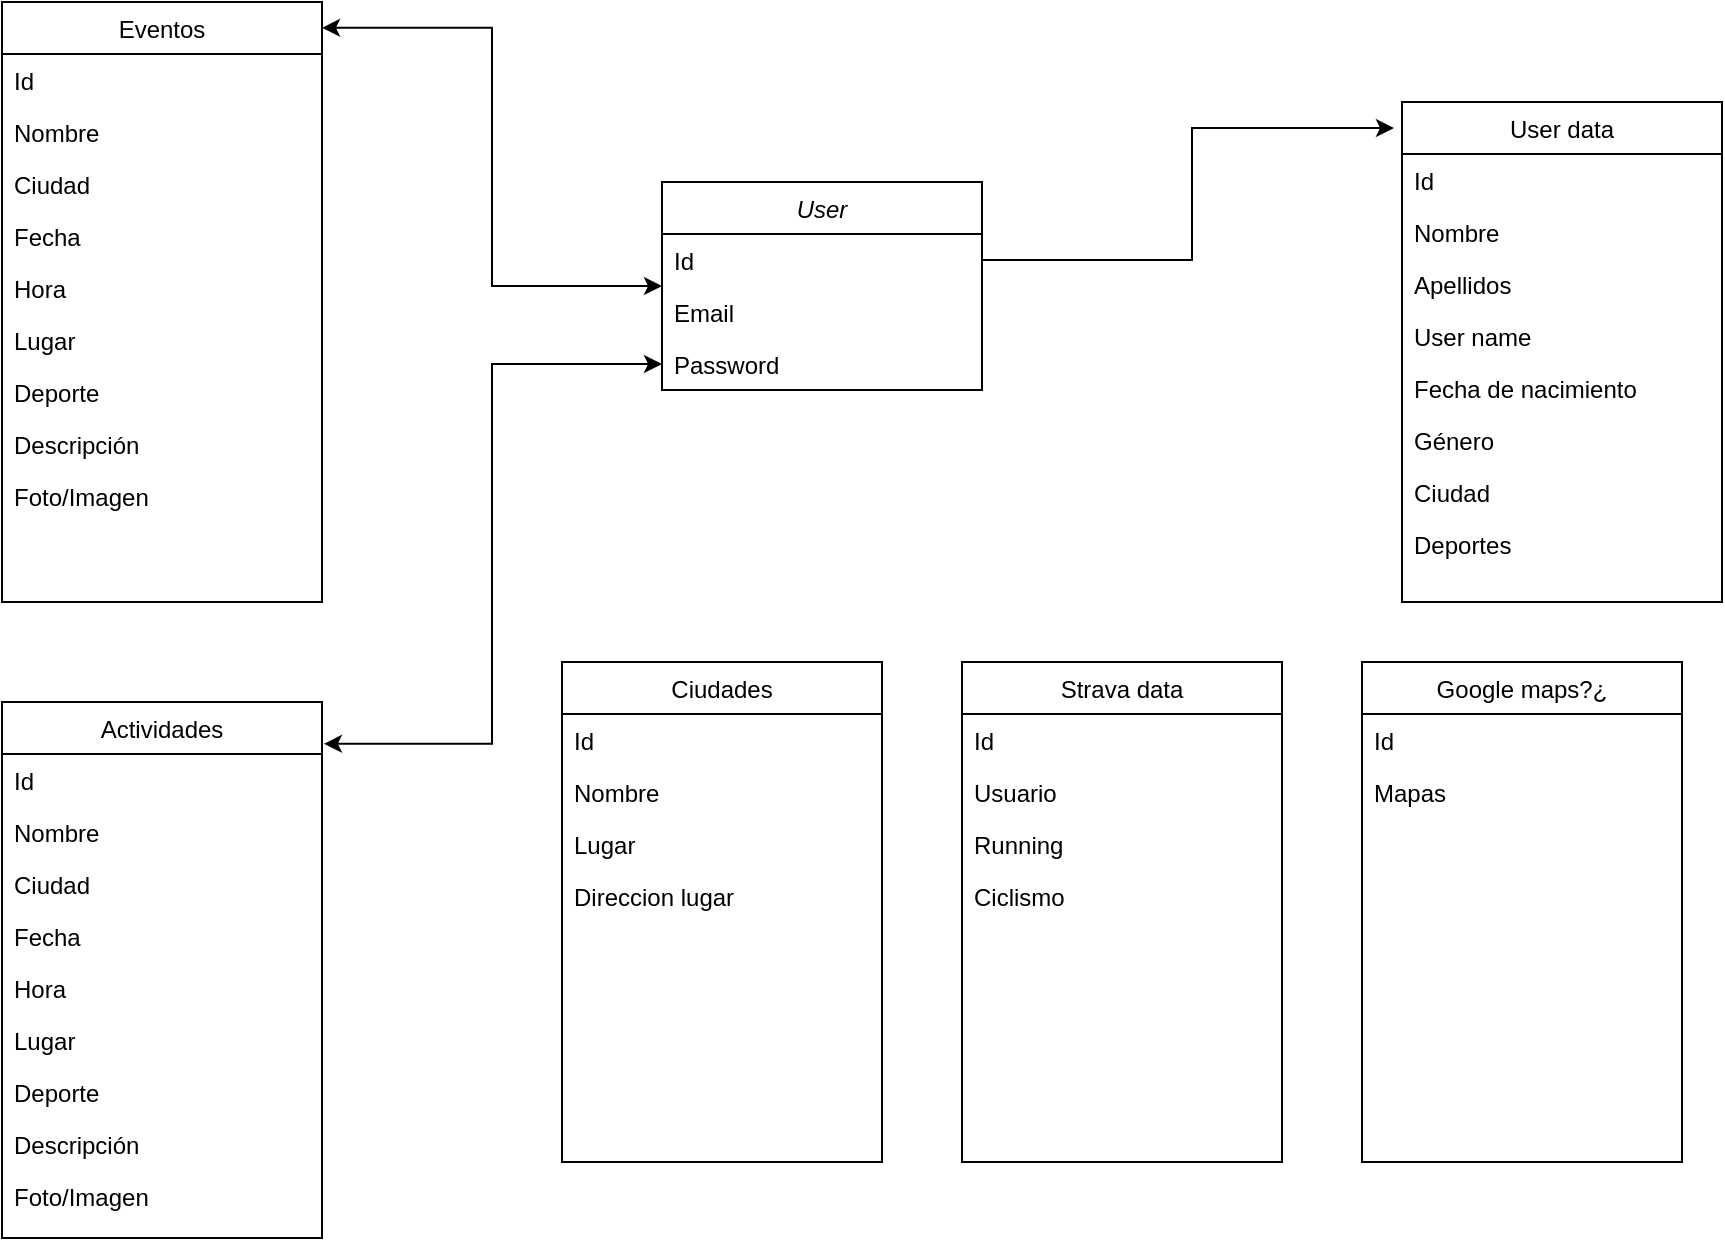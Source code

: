 <mxfile version="18.0.6" type="device"><diagram id="C5RBs43oDa-KdzZeNtuy" name="Page-1"><mxGraphModel dx="2178" dy="776" grid="1" gridSize="10" guides="1" tooltips="1" connect="1" arrows="1" fold="1" page="1" pageScale="1" pageWidth="827" pageHeight="1169" math="0" shadow="0"><root><mxCell id="WIyWlLk6GJQsqaUBKTNV-0"/><mxCell id="WIyWlLk6GJQsqaUBKTNV-1" parent="WIyWlLk6GJQsqaUBKTNV-0"/><mxCell id="_73YCj8LD-PxbEDDl4vs-12" style="edgeStyle=orthogonalEdgeStyle;rounded=0;orthogonalLoop=1;jettySize=auto;html=1;entryX=1;entryY=0.043;entryDx=0;entryDy=0;entryPerimeter=0;startArrow=classic;startFill=1;" edge="1" parent="WIyWlLk6GJQsqaUBKTNV-1" source="zkfFHV4jXpPFQw0GAbJ--0" target="X40lGNRsX5t2bJk_rl1D-3"><mxGeometry relative="1" as="geometry"/></mxCell><mxCell id="zkfFHV4jXpPFQw0GAbJ--0" value="User" style="swimlane;fontStyle=2;align=center;verticalAlign=top;childLayout=stackLayout;horizontal=1;startSize=26;horizontalStack=0;resizeParent=1;resizeLast=0;collapsible=1;marginBottom=0;rounded=0;shadow=0;strokeWidth=1;" parent="WIyWlLk6GJQsqaUBKTNV-1" vertex="1"><mxGeometry x="170" y="160" width="160" height="104" as="geometry"><mxRectangle x="230" y="140" width="160" height="26" as="alternateBounds"/></mxGeometry></mxCell><mxCell id="zkfFHV4jXpPFQw0GAbJ--1" value="Id" style="text;align=left;verticalAlign=top;spacingLeft=4;spacingRight=4;overflow=hidden;rotatable=0;points=[[0,0.5],[1,0.5]];portConstraint=eastwest;" parent="zkfFHV4jXpPFQw0GAbJ--0" vertex="1"><mxGeometry y="26" width="160" height="26" as="geometry"/></mxCell><mxCell id="zkfFHV4jXpPFQw0GAbJ--2" value="Email" style="text;align=left;verticalAlign=top;spacingLeft=4;spacingRight=4;overflow=hidden;rotatable=0;points=[[0,0.5],[1,0.5]];portConstraint=eastwest;rounded=0;shadow=0;html=0;" parent="zkfFHV4jXpPFQw0GAbJ--0" vertex="1"><mxGeometry y="52" width="160" height="26" as="geometry"/></mxCell><mxCell id="zkfFHV4jXpPFQw0GAbJ--3" value="Password" style="text;align=left;verticalAlign=top;spacingLeft=4;spacingRight=4;overflow=hidden;rotatable=0;points=[[0,0.5],[1,0.5]];portConstraint=eastwest;rounded=0;shadow=0;html=0;" parent="zkfFHV4jXpPFQw0GAbJ--0" vertex="1"><mxGeometry y="78" width="160" height="26" as="geometry"/></mxCell><mxCell id="zkfFHV4jXpPFQw0GAbJ--17" value="User data" style="swimlane;fontStyle=0;align=center;verticalAlign=top;childLayout=stackLayout;horizontal=1;startSize=26;horizontalStack=0;resizeParent=1;resizeLast=0;collapsible=1;marginBottom=0;rounded=0;shadow=0;strokeWidth=1;" parent="WIyWlLk6GJQsqaUBKTNV-1" vertex="1"><mxGeometry x="540" y="120" width="160" height="250" as="geometry"><mxRectangle x="508" y="120" width="160" height="26" as="alternateBounds"/></mxGeometry></mxCell><mxCell id="X40lGNRsX5t2bJk_rl1D-1" value="Id" style="text;align=left;verticalAlign=top;spacingLeft=4;spacingRight=4;overflow=hidden;rotatable=0;points=[[0,0.5],[1,0.5]];portConstraint=eastwest;" parent="zkfFHV4jXpPFQw0GAbJ--17" vertex="1"><mxGeometry y="26" width="160" height="26" as="geometry"/></mxCell><mxCell id="zkfFHV4jXpPFQw0GAbJ--18" value="Nombre" style="text;align=left;verticalAlign=top;spacingLeft=4;spacingRight=4;overflow=hidden;rotatable=0;points=[[0,0.5],[1,0.5]];portConstraint=eastwest;" parent="zkfFHV4jXpPFQw0GAbJ--17" vertex="1"><mxGeometry y="52" width="160" height="26" as="geometry"/></mxCell><mxCell id="zkfFHV4jXpPFQw0GAbJ--19" value="Apellidos" style="text;align=left;verticalAlign=top;spacingLeft=4;spacingRight=4;overflow=hidden;rotatable=0;points=[[0,0.5],[1,0.5]];portConstraint=eastwest;rounded=0;shadow=0;html=0;" parent="zkfFHV4jXpPFQw0GAbJ--17" vertex="1"><mxGeometry y="78" width="160" height="26" as="geometry"/></mxCell><mxCell id="zkfFHV4jXpPFQw0GAbJ--20" value="User name" style="text;align=left;verticalAlign=top;spacingLeft=4;spacingRight=4;overflow=hidden;rotatable=0;points=[[0,0.5],[1,0.5]];portConstraint=eastwest;rounded=0;shadow=0;html=0;" parent="zkfFHV4jXpPFQw0GAbJ--17" vertex="1"><mxGeometry y="104" width="160" height="26" as="geometry"/></mxCell><mxCell id="zkfFHV4jXpPFQw0GAbJ--21" value="Fecha de nacimiento" style="text;align=left;verticalAlign=top;spacingLeft=4;spacingRight=4;overflow=hidden;rotatable=0;points=[[0,0.5],[1,0.5]];portConstraint=eastwest;rounded=0;shadow=0;html=0;" parent="zkfFHV4jXpPFQw0GAbJ--17" vertex="1"><mxGeometry y="130" width="160" height="26" as="geometry"/></mxCell><mxCell id="zkfFHV4jXpPFQw0GAbJ--22" value="Género" style="text;align=left;verticalAlign=top;spacingLeft=4;spacingRight=4;overflow=hidden;rotatable=0;points=[[0,0.5],[1,0.5]];portConstraint=eastwest;rounded=0;shadow=0;html=0;" parent="zkfFHV4jXpPFQw0GAbJ--17" vertex="1"><mxGeometry y="156" width="160" height="26" as="geometry"/></mxCell><mxCell id="X40lGNRsX5t2bJk_rl1D-0" value="Ciudad" style="text;align=left;verticalAlign=top;spacingLeft=4;spacingRight=4;overflow=hidden;rotatable=0;points=[[0,0.5],[1,0.5]];portConstraint=eastwest;rounded=0;shadow=0;html=0;" parent="zkfFHV4jXpPFQw0GAbJ--17" vertex="1"><mxGeometry y="182" width="160" height="26" as="geometry"/></mxCell><mxCell id="X40lGNRsX5t2bJk_rl1D-2" value="Deportes" style="text;align=left;verticalAlign=top;spacingLeft=4;spacingRight=4;overflow=hidden;rotatable=0;points=[[0,0.5],[1,0.5]];portConstraint=eastwest;rounded=0;shadow=0;html=0;" parent="zkfFHV4jXpPFQw0GAbJ--17" vertex="1"><mxGeometry y="208" width="160" height="26" as="geometry"/></mxCell><mxCell id="X40lGNRsX5t2bJk_rl1D-3" value="Eventos" style="swimlane;fontStyle=0;align=center;verticalAlign=top;childLayout=stackLayout;horizontal=1;startSize=26;horizontalStack=0;resizeParent=1;resizeLast=0;collapsible=1;marginBottom=0;rounded=0;shadow=0;strokeWidth=1;swimlaneLine=1;" parent="WIyWlLk6GJQsqaUBKTNV-1" vertex="1"><mxGeometry x="-160" y="70" width="160" height="300" as="geometry"><mxRectangle x="508" y="120" width="160" height="26" as="alternateBounds"/></mxGeometry></mxCell><mxCell id="X40lGNRsX5t2bJk_rl1D-4" value="Id" style="text;align=left;verticalAlign=top;spacingLeft=4;spacingRight=4;overflow=hidden;rotatable=0;points=[[0,0.5],[1,0.5]];portConstraint=eastwest;" parent="X40lGNRsX5t2bJk_rl1D-3" vertex="1"><mxGeometry y="26" width="160" height="26" as="geometry"/></mxCell><mxCell id="X40lGNRsX5t2bJk_rl1D-5" value="Nombre" style="text;align=left;verticalAlign=top;spacingLeft=4;spacingRight=4;overflow=hidden;rotatable=0;points=[[0,0.5],[1,0.5]];portConstraint=eastwest;" parent="X40lGNRsX5t2bJk_rl1D-3" vertex="1"><mxGeometry y="52" width="160" height="26" as="geometry"/></mxCell><mxCell id="X40lGNRsX5t2bJk_rl1D-6" value="Ciudad" style="text;align=left;verticalAlign=top;spacingLeft=4;spacingRight=4;overflow=hidden;rotatable=0;points=[[0,0.5],[1,0.5]];portConstraint=eastwest;rounded=0;shadow=0;html=0;" parent="X40lGNRsX5t2bJk_rl1D-3" vertex="1"><mxGeometry y="78" width="160" height="26" as="geometry"/></mxCell><mxCell id="X40lGNRsX5t2bJk_rl1D-7" value="Fecha" style="text;align=left;verticalAlign=top;spacingLeft=4;spacingRight=4;overflow=hidden;rotatable=0;points=[[0,0.5],[1,0.5]];portConstraint=eastwest;rounded=0;shadow=0;html=0;" parent="X40lGNRsX5t2bJk_rl1D-3" vertex="1"><mxGeometry y="104" width="160" height="26" as="geometry"/></mxCell><mxCell id="X40lGNRsX5t2bJk_rl1D-8" value="Hora" style="text;align=left;verticalAlign=top;spacingLeft=4;spacingRight=4;overflow=hidden;rotatable=0;points=[[0,0.5],[1,0.5]];portConstraint=eastwest;rounded=0;shadow=0;html=0;" parent="X40lGNRsX5t2bJk_rl1D-3" vertex="1"><mxGeometry y="130" width="160" height="26" as="geometry"/></mxCell><mxCell id="X40lGNRsX5t2bJk_rl1D-9" value="Lugar" style="text;align=left;verticalAlign=top;spacingLeft=4;spacingRight=4;overflow=hidden;rotatable=0;points=[[0,0.5],[1,0.5]];portConstraint=eastwest;rounded=0;shadow=0;html=0;" parent="X40lGNRsX5t2bJk_rl1D-3" vertex="1"><mxGeometry y="156" width="160" height="26" as="geometry"/></mxCell><mxCell id="X40lGNRsX5t2bJk_rl1D-10" value="Deporte" style="text;align=left;verticalAlign=top;spacingLeft=4;spacingRight=4;overflow=hidden;rotatable=0;points=[[0,0.5],[1,0.5]];portConstraint=eastwest;rounded=0;shadow=0;html=0;" parent="X40lGNRsX5t2bJk_rl1D-3" vertex="1"><mxGeometry y="182" width="160" height="26" as="geometry"/></mxCell><mxCell id="X40lGNRsX5t2bJk_rl1D-11" value="Descripción" style="text;align=left;verticalAlign=top;spacingLeft=4;spacingRight=4;overflow=hidden;rotatable=0;points=[[0,0.5],[1,0.5]];portConstraint=eastwest;rounded=0;shadow=0;html=0;" parent="X40lGNRsX5t2bJk_rl1D-3" vertex="1"><mxGeometry y="208" width="160" height="26" as="geometry"/></mxCell><mxCell id="X40lGNRsX5t2bJk_rl1D-14" value="Foto/Imagen" style="text;align=left;verticalAlign=top;spacingLeft=4;spacingRight=4;overflow=hidden;rotatable=0;points=[[0,0.5],[1,0.5]];portConstraint=eastwest;rounded=0;shadow=0;html=0;" parent="X40lGNRsX5t2bJk_rl1D-3" vertex="1"><mxGeometry y="234" width="160" height="26" as="geometry"/></mxCell><mxCell id="_73YCj8LD-PxbEDDl4vs-0" value="Actividades" style="swimlane;fontStyle=0;align=center;verticalAlign=top;childLayout=stackLayout;horizontal=1;startSize=26;horizontalStack=0;resizeParent=1;resizeLast=0;collapsible=1;marginBottom=0;rounded=0;shadow=0;strokeWidth=1;" vertex="1" parent="WIyWlLk6GJQsqaUBKTNV-1"><mxGeometry x="-160" y="420" width="160" height="268" as="geometry"><mxRectangle x="508" y="120" width="160" height="26" as="alternateBounds"/></mxGeometry></mxCell><mxCell id="_73YCj8LD-PxbEDDl4vs-1" value="Id" style="text;align=left;verticalAlign=top;spacingLeft=4;spacingRight=4;overflow=hidden;rotatable=0;points=[[0,0.5],[1,0.5]];portConstraint=eastwest;" vertex="1" parent="_73YCj8LD-PxbEDDl4vs-0"><mxGeometry y="26" width="160" height="26" as="geometry"/></mxCell><mxCell id="_73YCj8LD-PxbEDDl4vs-2" value="Nombre" style="text;align=left;verticalAlign=top;spacingLeft=4;spacingRight=4;overflow=hidden;rotatable=0;points=[[0,0.5],[1,0.5]];portConstraint=eastwest;" vertex="1" parent="_73YCj8LD-PxbEDDl4vs-0"><mxGeometry y="52" width="160" height="26" as="geometry"/></mxCell><mxCell id="_73YCj8LD-PxbEDDl4vs-3" value="Ciudad" style="text;align=left;verticalAlign=top;spacingLeft=4;spacingRight=4;overflow=hidden;rotatable=0;points=[[0,0.5],[1,0.5]];portConstraint=eastwest;rounded=0;shadow=0;html=0;" vertex="1" parent="_73YCj8LD-PxbEDDl4vs-0"><mxGeometry y="78" width="160" height="26" as="geometry"/></mxCell><mxCell id="_73YCj8LD-PxbEDDl4vs-4" value="Fecha" style="text;align=left;verticalAlign=top;spacingLeft=4;spacingRight=4;overflow=hidden;rotatable=0;points=[[0,0.5],[1,0.5]];portConstraint=eastwest;rounded=0;shadow=0;html=0;" vertex="1" parent="_73YCj8LD-PxbEDDl4vs-0"><mxGeometry y="104" width="160" height="26" as="geometry"/></mxCell><mxCell id="_73YCj8LD-PxbEDDl4vs-5" value="Hora" style="text;align=left;verticalAlign=top;spacingLeft=4;spacingRight=4;overflow=hidden;rotatable=0;points=[[0,0.5],[1,0.5]];portConstraint=eastwest;rounded=0;shadow=0;html=0;" vertex="1" parent="_73YCj8LD-PxbEDDl4vs-0"><mxGeometry y="130" width="160" height="26" as="geometry"/></mxCell><mxCell id="_73YCj8LD-PxbEDDl4vs-6" value="Lugar" style="text;align=left;verticalAlign=top;spacingLeft=4;spacingRight=4;overflow=hidden;rotatable=0;points=[[0,0.5],[1,0.5]];portConstraint=eastwest;rounded=0;shadow=0;html=0;" vertex="1" parent="_73YCj8LD-PxbEDDl4vs-0"><mxGeometry y="156" width="160" height="26" as="geometry"/></mxCell><mxCell id="_73YCj8LD-PxbEDDl4vs-7" value="Deporte" style="text;align=left;verticalAlign=top;spacingLeft=4;spacingRight=4;overflow=hidden;rotatable=0;points=[[0,0.5],[1,0.5]];portConstraint=eastwest;rounded=0;shadow=0;html=0;" vertex="1" parent="_73YCj8LD-PxbEDDl4vs-0"><mxGeometry y="182" width="160" height="26" as="geometry"/></mxCell><mxCell id="_73YCj8LD-PxbEDDl4vs-8" value="Descripción" style="text;align=left;verticalAlign=top;spacingLeft=4;spacingRight=4;overflow=hidden;rotatable=0;points=[[0,0.5],[1,0.5]];portConstraint=eastwest;rounded=0;shadow=0;html=0;" vertex="1" parent="_73YCj8LD-PxbEDDl4vs-0"><mxGeometry y="208" width="160" height="26" as="geometry"/></mxCell><mxCell id="_73YCj8LD-PxbEDDl4vs-9" value="Foto/Imagen" style="text;align=left;verticalAlign=top;spacingLeft=4;spacingRight=4;overflow=hidden;rotatable=0;points=[[0,0.5],[1,0.5]];portConstraint=eastwest;rounded=0;shadow=0;html=0;" vertex="1" parent="_73YCj8LD-PxbEDDl4vs-0"><mxGeometry y="234" width="160" height="26" as="geometry"/></mxCell><mxCell id="_73YCj8LD-PxbEDDl4vs-13" style="rounded=0;orthogonalLoop=1;jettySize=auto;html=1;entryX=1.006;entryY=0.078;entryDx=0;entryDy=0;entryPerimeter=0;elbow=vertical;edgeStyle=orthogonalEdgeStyle;startArrow=classic;startFill=1;" edge="1" parent="WIyWlLk6GJQsqaUBKTNV-1" source="zkfFHV4jXpPFQw0GAbJ--3" target="_73YCj8LD-PxbEDDl4vs-0"><mxGeometry relative="1" as="geometry"/></mxCell><mxCell id="_73YCj8LD-PxbEDDl4vs-27" style="edgeStyle=orthogonalEdgeStyle;rounded=0;orthogonalLoop=1;jettySize=auto;html=1;exitX=1;exitY=0.5;exitDx=0;exitDy=0;entryX=-0.025;entryY=0.052;entryDx=0;entryDy=0;entryPerimeter=0;startArrow=none;startFill=0;elbow=vertical;" edge="1" parent="WIyWlLk6GJQsqaUBKTNV-1" source="zkfFHV4jXpPFQw0GAbJ--1" target="zkfFHV4jXpPFQw0GAbJ--17"><mxGeometry relative="1" as="geometry"/></mxCell><mxCell id="_73YCj8LD-PxbEDDl4vs-28" value="Ciudades" style="swimlane;fontStyle=0;align=center;verticalAlign=top;childLayout=stackLayout;horizontal=1;startSize=26;horizontalStack=0;resizeParent=1;resizeLast=0;collapsible=1;marginBottom=0;rounded=0;shadow=0;strokeWidth=1;" vertex="1" parent="WIyWlLk6GJQsqaUBKTNV-1"><mxGeometry x="120" y="400" width="160" height="250" as="geometry"><mxRectangle x="508" y="120" width="160" height="26" as="alternateBounds"/></mxGeometry></mxCell><mxCell id="_73YCj8LD-PxbEDDl4vs-29" value="Id" style="text;align=left;verticalAlign=top;spacingLeft=4;spacingRight=4;overflow=hidden;rotatable=0;points=[[0,0.5],[1,0.5]];portConstraint=eastwest;" vertex="1" parent="_73YCj8LD-PxbEDDl4vs-28"><mxGeometry y="26" width="160" height="26" as="geometry"/></mxCell><mxCell id="_73YCj8LD-PxbEDDl4vs-30" value="Nombre " style="text;align=left;verticalAlign=top;spacingLeft=4;spacingRight=4;overflow=hidden;rotatable=0;points=[[0,0.5],[1,0.5]];portConstraint=eastwest;" vertex="1" parent="_73YCj8LD-PxbEDDl4vs-28"><mxGeometry y="52" width="160" height="26" as="geometry"/></mxCell><mxCell id="_73YCj8LD-PxbEDDl4vs-31" value="Lugar" style="text;align=left;verticalAlign=top;spacingLeft=4;spacingRight=4;overflow=hidden;rotatable=0;points=[[0,0.5],[1,0.5]];portConstraint=eastwest;rounded=0;shadow=0;html=0;" vertex="1" parent="_73YCj8LD-PxbEDDl4vs-28"><mxGeometry y="78" width="160" height="26" as="geometry"/></mxCell><mxCell id="_73YCj8LD-PxbEDDl4vs-34" value="Direccion lugar" style="text;align=left;verticalAlign=top;spacingLeft=4;spacingRight=4;overflow=hidden;rotatable=0;points=[[0,0.5],[1,0.5]];portConstraint=eastwest;rounded=0;shadow=0;html=0;" vertex="1" parent="_73YCj8LD-PxbEDDl4vs-28"><mxGeometry y="104" width="160" height="26" as="geometry"/></mxCell><mxCell id="_73YCj8LD-PxbEDDl4vs-33" style="text;align=left;verticalAlign=top;spacingLeft=4;spacingRight=4;overflow=hidden;rotatable=0;points=[[0,0.5],[1,0.5]];portConstraint=eastwest;rounded=0;shadow=0;html=0;" vertex="1" parent="_73YCj8LD-PxbEDDl4vs-28"><mxGeometry y="130" width="160" height="26" as="geometry"/></mxCell><mxCell id="_73YCj8LD-PxbEDDl4vs-35" value="Strava data" style="swimlane;fontStyle=0;align=center;verticalAlign=top;childLayout=stackLayout;horizontal=1;startSize=26;horizontalStack=0;resizeParent=1;resizeLast=0;collapsible=1;marginBottom=0;rounded=0;shadow=0;strokeWidth=1;" vertex="1" parent="WIyWlLk6GJQsqaUBKTNV-1"><mxGeometry x="320" y="400" width="160" height="250" as="geometry"><mxRectangle x="508" y="120" width="160" height="26" as="alternateBounds"/></mxGeometry></mxCell><mxCell id="_73YCj8LD-PxbEDDl4vs-36" value="Id" style="text;align=left;verticalAlign=top;spacingLeft=4;spacingRight=4;overflow=hidden;rotatable=0;points=[[0,0.5],[1,0.5]];portConstraint=eastwest;" vertex="1" parent="_73YCj8LD-PxbEDDl4vs-35"><mxGeometry y="26" width="160" height="26" as="geometry"/></mxCell><mxCell id="_73YCj8LD-PxbEDDl4vs-37" value="Usuario" style="text;align=left;verticalAlign=top;spacingLeft=4;spacingRight=4;overflow=hidden;rotatable=0;points=[[0,0.5],[1,0.5]];portConstraint=eastwest;" vertex="1" parent="_73YCj8LD-PxbEDDl4vs-35"><mxGeometry y="52" width="160" height="26" as="geometry"/></mxCell><mxCell id="_73YCj8LD-PxbEDDl4vs-38" value="Running&#10;" style="text;align=left;verticalAlign=top;spacingLeft=4;spacingRight=4;overflow=hidden;rotatable=0;points=[[0,0.5],[1,0.5]];portConstraint=eastwest;rounded=0;shadow=0;html=0;" vertex="1" parent="_73YCj8LD-PxbEDDl4vs-35"><mxGeometry y="78" width="160" height="26" as="geometry"/></mxCell><mxCell id="_73YCj8LD-PxbEDDl4vs-39" value="Ciclismo" style="text;align=left;verticalAlign=top;spacingLeft=4;spacingRight=4;overflow=hidden;rotatable=0;points=[[0,0.5],[1,0.5]];portConstraint=eastwest;rounded=0;shadow=0;html=0;" vertex="1" parent="_73YCj8LD-PxbEDDl4vs-35"><mxGeometry y="104" width="160" height="26" as="geometry"/></mxCell><mxCell id="_73YCj8LD-PxbEDDl4vs-40" value="Google maps?¿" style="swimlane;fontStyle=0;align=center;verticalAlign=top;childLayout=stackLayout;horizontal=1;startSize=26;horizontalStack=0;resizeParent=1;resizeLast=0;collapsible=1;marginBottom=0;rounded=0;shadow=0;strokeWidth=1;" vertex="1" parent="WIyWlLk6GJQsqaUBKTNV-1"><mxGeometry x="520" y="400" width="160" height="250" as="geometry"><mxRectangle x="508" y="120" width="160" height="26" as="alternateBounds"/></mxGeometry></mxCell><mxCell id="_73YCj8LD-PxbEDDl4vs-41" value="Id" style="text;align=left;verticalAlign=top;spacingLeft=4;spacingRight=4;overflow=hidden;rotatable=0;points=[[0,0.5],[1,0.5]];portConstraint=eastwest;" vertex="1" parent="_73YCj8LD-PxbEDDl4vs-40"><mxGeometry y="26" width="160" height="26" as="geometry"/></mxCell><mxCell id="_73YCj8LD-PxbEDDl4vs-42" value="Mapas" style="text;align=left;verticalAlign=top;spacingLeft=4;spacingRight=4;overflow=hidden;rotatable=0;points=[[0,0.5],[1,0.5]];portConstraint=eastwest;" vertex="1" parent="_73YCj8LD-PxbEDDl4vs-40"><mxGeometry y="52" width="160" height="26" as="geometry"/></mxCell></root></mxGraphModel></diagram></mxfile>